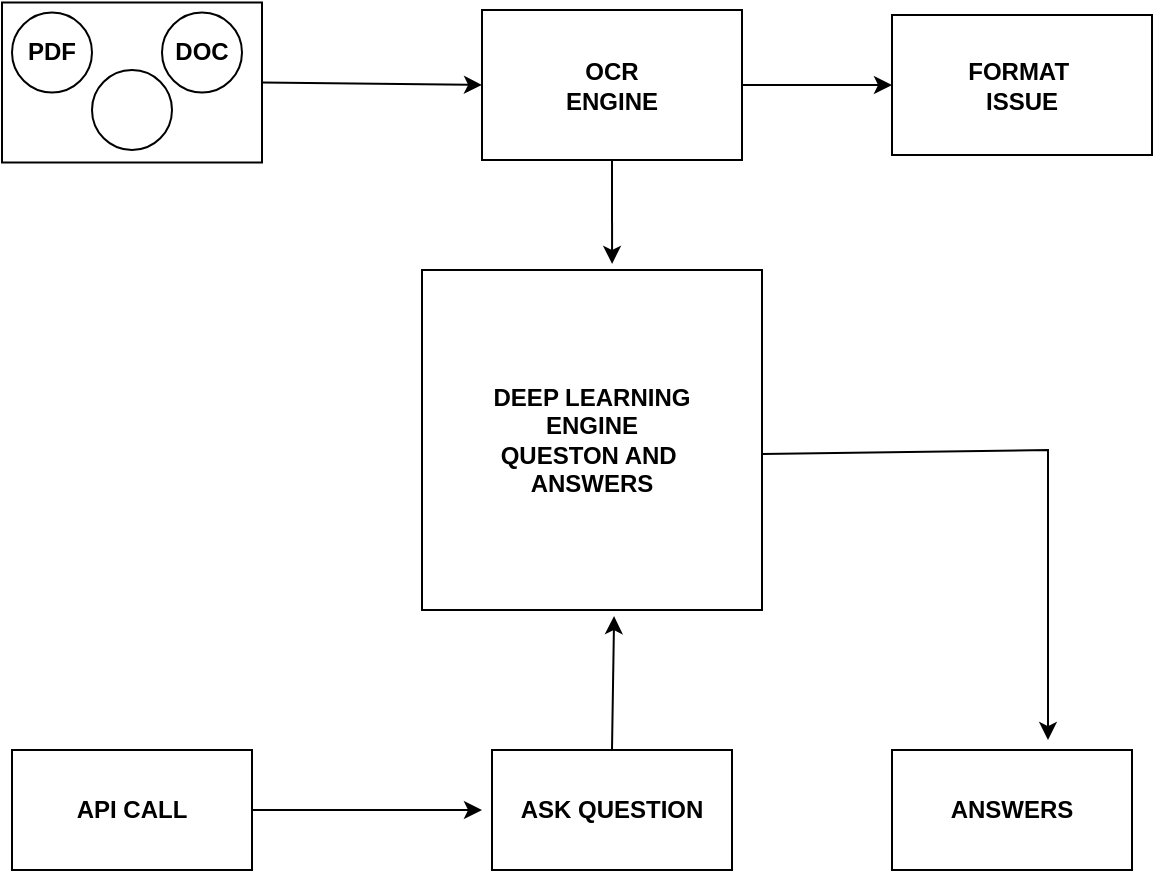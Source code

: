 <mxfile version="15.8.2" type="device"><diagram id="CKMLG5kXfKj_G8G5LUGL" name="Page-1"><mxGraphModel dx="782" dy="514" grid="1" gridSize="10" guides="1" tooltips="1" connect="1" arrows="1" fold="1" page="1" pageScale="1" pageWidth="850" pageHeight="1100" math="0" shadow="0"><root><mxCell id="0"/><mxCell id="1" parent="0"/><mxCell id="iMGw9s-J8NJRBy-k-8I6-4" value="&lt;b&gt;OCR&lt;br&gt;ENGINE&lt;/b&gt;" style="rounded=0;whiteSpace=wrap;html=1;" parent="1" vertex="1"><mxGeometry x="310" y="30" width="130" height="75" as="geometry"/></mxCell><mxCell id="iMGw9s-J8NJRBy-k-8I6-5" value="&lt;b&gt;FORMAT&amp;nbsp;&lt;br&gt;ISSUE&lt;/b&gt;" style="rounded=0;whiteSpace=wrap;html=1;" parent="1" vertex="1"><mxGeometry x="515" y="32.5" width="130" height="70" as="geometry"/></mxCell><mxCell id="iMGw9s-J8NJRBy-k-8I6-8" value="&lt;b&gt;API CALL&lt;/b&gt;" style="rounded=0;whiteSpace=wrap;html=1;" parent="1" vertex="1"><mxGeometry x="75" y="400" width="120" height="60" as="geometry"/></mxCell><mxCell id="iMGw9s-J8NJRBy-k-8I6-9" value="&lt;b&gt;ASK QUESTION&lt;/b&gt;" style="rounded=0;whiteSpace=wrap;html=1;" parent="1" vertex="1"><mxGeometry x="315" y="400" width="120" height="60" as="geometry"/></mxCell><mxCell id="iMGw9s-J8NJRBy-k-8I6-10" value="&lt;b&gt;ANSWERS&lt;/b&gt;" style="rounded=0;whiteSpace=wrap;html=1;" parent="1" vertex="1"><mxGeometry x="515" y="400" width="120" height="60" as="geometry"/></mxCell><mxCell id="iMGw9s-J8NJRBy-k-8I6-17" value="&lt;b&gt;DEEP LEARNING&lt;br&gt;ENGINE&lt;br&gt;QUESTON AND&amp;nbsp;&lt;br&gt;ANSWERS&lt;/b&gt;" style="whiteSpace=wrap;html=1;aspect=fixed;" parent="1" vertex="1"><mxGeometry x="280" y="160" width="170" height="170" as="geometry"/></mxCell><mxCell id="iMGw9s-J8NJRBy-k-8I6-18" value="" style="rounded=0;whiteSpace=wrap;html=1;" parent="1" vertex="1"><mxGeometry x="70" y="26.25" width="130" height="80" as="geometry"/></mxCell><mxCell id="iMGw9s-J8NJRBy-k-8I6-19" value="&lt;b&gt;PDF&lt;/b&gt;" style="ellipse;whiteSpace=wrap;html=1;aspect=fixed;" parent="1" vertex="1"><mxGeometry x="75" y="31.25" width="40" height="40" as="geometry"/></mxCell><mxCell id="iMGw9s-J8NJRBy-k-8I6-20" value="&lt;b&gt;DOC&lt;/b&gt;" style="ellipse;whiteSpace=wrap;html=1;aspect=fixed;" parent="1" vertex="1"><mxGeometry x="150" y="31.25" width="40" height="40" as="geometry"/></mxCell><mxCell id="iMGw9s-J8NJRBy-k-8I6-21" value="" style="ellipse;whiteSpace=wrap;html=1;aspect=fixed;" parent="1" vertex="1"><mxGeometry x="115" y="60" width="40" height="40" as="geometry"/></mxCell><mxCell id="LjaBE1nFxLNJrzWl8DiA-4" value="" style="endArrow=classic;html=1;rounded=0;entryX=0;entryY=0.5;entryDx=0;entryDy=0;exitX=1;exitY=0.5;exitDx=0;exitDy=0;" edge="1" parent="1" source="iMGw9s-J8NJRBy-k-8I6-18" target="iMGw9s-J8NJRBy-k-8I6-4"><mxGeometry width="50" height="50" relative="1" as="geometry"><mxPoint x="380" y="290" as="sourcePoint"/><mxPoint x="430" y="240" as="targetPoint"/></mxGeometry></mxCell><mxCell id="LjaBE1nFxLNJrzWl8DiA-5" value="" style="endArrow=classic;html=1;rounded=0;exitX=1;exitY=0.5;exitDx=0;exitDy=0;entryX=0;entryY=0.5;entryDx=0;entryDy=0;" edge="1" parent="1" source="iMGw9s-J8NJRBy-k-8I6-4" target="iMGw9s-J8NJRBy-k-8I6-5"><mxGeometry width="50" height="50" relative="1" as="geometry"><mxPoint x="380" y="290" as="sourcePoint"/><mxPoint x="530" y="70" as="targetPoint"/></mxGeometry></mxCell><mxCell id="LjaBE1nFxLNJrzWl8DiA-7" value="" style="endArrow=classic;html=1;rounded=0;exitX=0.5;exitY=1;exitDx=0;exitDy=0;entryX=0.559;entryY=-0.018;entryDx=0;entryDy=0;entryPerimeter=0;" edge="1" parent="1" source="iMGw9s-J8NJRBy-k-8I6-4" target="iMGw9s-J8NJRBy-k-8I6-17"><mxGeometry width="50" height="50" relative="1" as="geometry"><mxPoint x="380" y="290" as="sourcePoint"/><mxPoint x="430" y="240" as="targetPoint"/></mxGeometry></mxCell><mxCell id="LjaBE1nFxLNJrzWl8DiA-8" value="" style="endArrow=classic;html=1;rounded=0;exitX=1;exitY=0.5;exitDx=0;exitDy=0;" edge="1" parent="1" source="iMGw9s-J8NJRBy-k-8I6-8"><mxGeometry width="50" height="50" relative="1" as="geometry"><mxPoint x="380" y="290" as="sourcePoint"/><mxPoint x="310" y="430" as="targetPoint"/></mxGeometry></mxCell><mxCell id="LjaBE1nFxLNJrzWl8DiA-9" value="" style="endArrow=classic;html=1;rounded=0;exitX=0.5;exitY=0;exitDx=0;exitDy=0;entryX=0.565;entryY=1.018;entryDx=0;entryDy=0;entryPerimeter=0;" edge="1" parent="1" source="iMGw9s-J8NJRBy-k-8I6-9" target="iMGw9s-J8NJRBy-k-8I6-17"><mxGeometry width="50" height="50" relative="1" as="geometry"><mxPoint x="380" y="290" as="sourcePoint"/><mxPoint x="430" y="240" as="targetPoint"/></mxGeometry></mxCell><mxCell id="LjaBE1nFxLNJrzWl8DiA-17" value="" style="endArrow=classic;html=1;rounded=0;entryX=0.65;entryY=-0.083;entryDx=0;entryDy=0;entryPerimeter=0;exitX=1;exitY=0.541;exitDx=0;exitDy=0;exitPerimeter=0;" edge="1" parent="1" source="iMGw9s-J8NJRBy-k-8I6-17" target="iMGw9s-J8NJRBy-k-8I6-10"><mxGeometry width="50" height="50" relative="1" as="geometry"><mxPoint x="600" y="250" as="sourcePoint"/><mxPoint x="430" y="240" as="targetPoint"/><Array as="points"><mxPoint x="593" y="250"/></Array></mxGeometry></mxCell></root></mxGraphModel></diagram></mxfile>